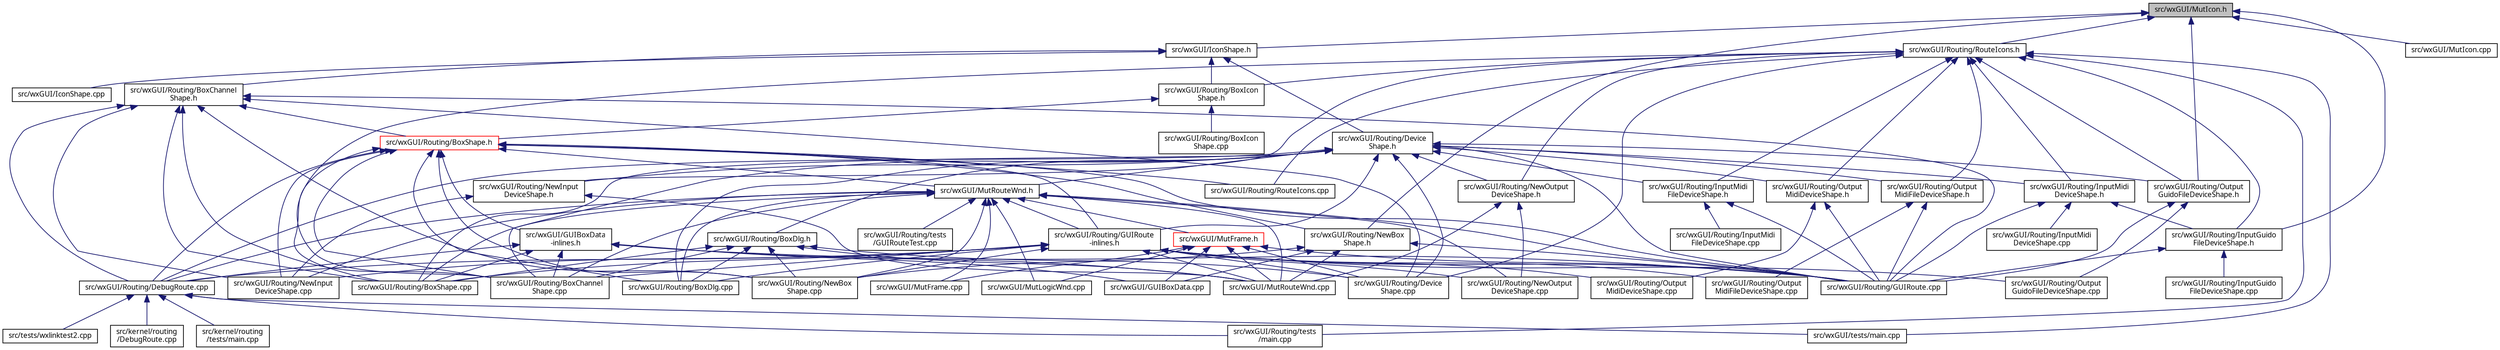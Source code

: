 digraph "src/wxGUI/MutIcon.h"
{
  edge [fontname="Sans",fontsize="10",labelfontname="Sans",labelfontsize="10"];
  node [fontname="Sans",fontsize="10",shape=record];
  Node11 [label="src/wxGUI/MutIcon.h",height=0.2,width=0.4,color="black", fillcolor="grey75", style="filled", fontcolor="black"];
  Node11 -> Node12 [dir="back",color="midnightblue",fontsize="10",style="solid",fontname="Sans"];
  Node12 [label="src/wxGUI/IconShape.h",height=0.2,width=0.4,color="black", fillcolor="white", style="filled",URL="$d5/d6f/IconShape_8h.html",tooltip="Icon shape. "];
  Node12 -> Node13 [dir="back",color="midnightblue",fontsize="10",style="solid",fontname="Sans"];
  Node13 [label="src/wxGUI/Routing/Device\lShape.h",height=0.2,width=0.4,color="black", fillcolor="white", style="filled",URL="$d9/d4d/DeviceShape_8h.html",tooltip="Device shape base class for route window. "];
  Node13 -> Node14 [dir="back",color="midnightblue",fontsize="10",style="solid",fontname="Sans"];
  Node14 [label="src/wxGUI/MutRouteWnd.h",height=0.2,width=0.4,color="black", fillcolor="white", style="filled",URL="$d3/dd7/MutRouteWnd_8h.html"];
  Node14 -> Node15 [dir="back",color="midnightblue",fontsize="10",style="solid",fontname="Sans"];
  Node15 [label="src/wxGUI/MutFrame.h",height=0.2,width=0.4,color="red", fillcolor="white", style="filled",URL="$dd/db5/MutFrame_8h.html"];
  Node15 -> Node18 [dir="back",color="midnightblue",fontsize="10",style="solid",fontname="Sans"];
  Node18 [label="src/wxGUI/GUIBoxData.cpp",height=0.2,width=0.4,color="black", fillcolor="white", style="filled",URL="$d2/dd3/GUIBoxData_8cpp.html"];
  Node15 -> Node26 [dir="back",color="midnightblue",fontsize="10",style="solid",fontname="Sans"];
  Node26 [label="src/wxGUI/MutFrame.cpp",height=0.2,width=0.4,color="black", fillcolor="white", style="filled",URL="$dc/df3/MutFrame_8cpp.html",tooltip="Mutabor Frame. "];
  Node15 -> Node33 [dir="back",color="midnightblue",fontsize="10",style="solid",fontname="Sans"];
  Node33 [label="src/wxGUI/MutLogicWnd.cpp",height=0.2,width=0.4,color="black", fillcolor="white", style="filled",URL="$df/d11/MutLogicWnd_8cpp.html",tooltip="Logic window. "];
  Node15 -> Node27 [dir="back",color="midnightblue",fontsize="10",style="solid",fontname="Sans"];
  Node27 [label="src/wxGUI/MutRouteWnd.cpp",height=0.2,width=0.4,color="black", fillcolor="white", style="filled",URL="$dc/def/MutRouteWnd_8cpp.html",tooltip="Routing window. "];
  Node15 -> Node35 [dir="back",color="midnightblue",fontsize="10",style="solid",fontname="Sans"];
  Node35 [label="src/wxGUI/Routing/Device\lShape.cpp",height=0.2,width=0.4,color="black", fillcolor="white", style="filled",URL="$d9/d94/DeviceShape_8cpp.html",tooltip="Device shape base class for route window. "];
  Node15 -> Node29 [dir="back",color="midnightblue",fontsize="10",style="solid",fontname="Sans"];
  Node29 [label="src/wxGUI/Routing/GUIRoute.cpp",height=0.2,width=0.4,color="black", fillcolor="white", style="filled",URL="$d4/dee/GUIRoute_8cpp.html"];
  Node14 -> Node26 [dir="back",color="midnightblue",fontsize="10",style="solid",fontname="Sans"];
  Node14 -> Node33 [dir="back",color="midnightblue",fontsize="10",style="solid",fontname="Sans"];
  Node14 -> Node27 [dir="back",color="midnightblue",fontsize="10",style="solid",fontname="Sans"];
  Node14 -> Node36 [dir="back",color="midnightblue",fontsize="10",style="solid",fontname="Sans"];
  Node36 [label="src/wxGUI/Routing/GUIRoute\l-inlines.h",height=0.2,width=0.4,color="black", fillcolor="white", style="filled",URL="$d2/d73/GUIRoute-inlines_8h.html"];
  Node36 -> Node27 [dir="back",color="midnightblue",fontsize="10",style="solid",fontname="Sans"];
  Node36 -> Node37 [dir="back",color="midnightblue",fontsize="10",style="solid",fontname="Sans"];
  Node37 [label="src/wxGUI/Routing/BoxChannel\lShape.cpp",height=0.2,width=0.4,color="black", fillcolor="white", style="filled",URL="$d9/d24/BoxChannelShape_8cpp.html",tooltip="Box shape for route window. "];
  Node36 -> Node38 [dir="back",color="midnightblue",fontsize="10",style="solid",fontname="Sans"];
  Node38 [label="src/wxGUI/Routing/BoxDlg.cpp",height=0.2,width=0.4,color="black", fillcolor="white", style="filled",URL="$d3/d2a/BoxDlg_8cpp.html",tooltip="Box dialog. "];
  Node36 -> Node39 [dir="back",color="midnightblue",fontsize="10",style="solid",fontname="Sans"];
  Node39 [label="src/wxGUI/Routing/BoxShape.cpp",height=0.2,width=0.4,color="black", fillcolor="white", style="filled",URL="$d8/db4/BoxShape_8cpp.html",tooltip="Box shape for route window. "];
  Node36 -> Node40 [dir="back",color="midnightblue",fontsize="10",style="solid",fontname="Sans"];
  Node40 [label="src/wxGUI/Routing/DebugRoute.cpp",height=0.2,width=0.4,color="black", fillcolor="white", style="filled",URL="$dc/de8/wxGUI_2Routing_2DebugRoute_8cpp.html",tooltip="Debug functions for routing system. "];
  Node40 -> Node41 [dir="back",color="midnightblue",fontsize="10",style="solid",fontname="Sans"];
  Node41 [label="src/kernel/routing\l/DebugRoute.cpp",height=0.2,width=0.4,color="black", fillcolor="white", style="filled",URL="$d8/d1c/kernel_2routing_2DebugRoute_8cpp.html"];
  Node40 -> Node42 [dir="back",color="midnightblue",fontsize="10",style="solid",fontname="Sans"];
  Node42 [label="src/kernel/routing\l/tests/main.cpp",height=0.2,width=0.4,color="black", fillcolor="white", style="filled",URL="$d1/de6/kernel_2routing_2tests_2main_8cpp.html"];
  Node40 -> Node43 [dir="back",color="midnightblue",fontsize="10",style="solid",fontname="Sans"];
  Node43 [label="src/tests/wxlinktest2.cpp",height=0.2,width=0.4,color="black", fillcolor="white", style="filled",URL="$df/d13/wxlinktest2_8cpp.html"];
  Node40 -> Node44 [dir="back",color="midnightblue",fontsize="10",style="solid",fontname="Sans"];
  Node44 [label="src/wxGUI/Routing/tests\l/main.cpp",height=0.2,width=0.4,color="black", fillcolor="white", style="filled",URL="$da/dee/wxGUI_2Routing_2tests_2main_8cpp.html"];
  Node40 -> Node45 [dir="back",color="midnightblue",fontsize="10",style="solid",fontname="Sans"];
  Node45 [label="src/wxGUI/tests/main.cpp",height=0.2,width=0.4,color="black", fillcolor="white", style="filled",URL="$d9/d27/wxGUI_2tests_2main_8cpp.html"];
  Node36 -> Node35 [dir="back",color="midnightblue",fontsize="10",style="solid",fontname="Sans"];
  Node36 -> Node29 [dir="back",color="midnightblue",fontsize="10",style="solid",fontname="Sans"];
  Node36 -> Node46 [dir="back",color="midnightblue",fontsize="10",style="solid",fontname="Sans"];
  Node46 [label="src/wxGUI/Routing/NewBox\lShape.cpp",height=0.2,width=0.4,color="black", fillcolor="white", style="filled",URL="$d8/dba/NewBoxShape_8cpp.html",tooltip="New box shape for route window. "];
  Node36 -> Node47 [dir="back",color="midnightblue",fontsize="10",style="solid",fontname="Sans"];
  Node47 [label="src/wxGUI/Routing/NewInput\lDeviceShape.cpp",height=0.2,width=0.4,color="black", fillcolor="white", style="filled",URL="$df/d62/NewInputDeviceShape_8cpp.html",tooltip="Devices Basisklassen. "];
  Node36 -> Node48 [dir="back",color="midnightblue",fontsize="10",style="solid",fontname="Sans"];
  Node48 [label="src/wxGUI/Routing/NewOutput\lDeviceShape.cpp",height=0.2,width=0.4,color="black", fillcolor="white", style="filled",URL="$d1/d73/NewOutputDeviceShape_8cpp.html",tooltip="New output device shape for route window. "];
  Node36 -> Node49 [dir="back",color="midnightblue",fontsize="10",style="solid",fontname="Sans"];
  Node49 [label="src/wxGUI/Routing/Output\lGuidoFileDeviceShape.cpp",height=0.2,width=0.4,color="black", fillcolor="white", style="filled",URL="$d3/d21/OutputGuidoFileDeviceShape_8cpp.html",tooltip="Input device shape for reading GUIDO files in the route window. "];
  Node36 -> Node50 [dir="back",color="midnightblue",fontsize="10",style="solid",fontname="Sans"];
  Node50 [label="src/wxGUI/Routing/Output\lMidiDeviceShape.cpp",height=0.2,width=0.4,color="black", fillcolor="white", style="filled",URL="$d6/d68/OutputMidiDeviceShape_8cpp.html",tooltip="MIDI input device shape for route window. "];
  Node36 -> Node51 [dir="back",color="midnightblue",fontsize="10",style="solid",fontname="Sans"];
  Node51 [label="src/wxGUI/Routing/Output\lMidiFileDeviceShape.cpp",height=0.2,width=0.4,color="black", fillcolor="white", style="filled",URL="$d5/d00/OutputMidiFileDeviceShape_8cpp.html",tooltip="Midi fiele input device shape for route window. "];
  Node14 -> Node37 [dir="back",color="midnightblue",fontsize="10",style="solid",fontname="Sans"];
  Node14 -> Node38 [dir="back",color="midnightblue",fontsize="10",style="solid",fontname="Sans"];
  Node14 -> Node39 [dir="back",color="midnightblue",fontsize="10",style="solid",fontname="Sans"];
  Node14 -> Node40 [dir="back",color="midnightblue",fontsize="10",style="solid",fontname="Sans"];
  Node14 -> Node29 [dir="back",color="midnightblue",fontsize="10",style="solid",fontname="Sans"];
  Node14 -> Node46 [dir="back",color="midnightblue",fontsize="10",style="solid",fontname="Sans"];
  Node14 -> Node47 [dir="back",color="midnightblue",fontsize="10",style="solid",fontname="Sans"];
  Node14 -> Node48 [dir="back",color="midnightblue",fontsize="10",style="solid",fontname="Sans"];
  Node14 -> Node52 [dir="back",color="midnightblue",fontsize="10",style="solid",fontname="Sans"];
  Node52 [label="src/wxGUI/Routing/tests\l/GUIRouteTest.cpp",height=0.2,width=0.4,color="black", fillcolor="white", style="filled",URL="$d9/d20/GUIRouteTest_8cpp.html"];
  Node13 -> Node53 [dir="back",color="midnightblue",fontsize="10",style="solid",fontname="Sans"];
  Node53 [label="src/wxGUI/Routing/BoxDlg.h",height=0.2,width=0.4,color="black", fillcolor="white", style="filled",URL="$d9/dd2/BoxDlg_8h.html"];
  Node53 -> Node27 [dir="back",color="midnightblue",fontsize="10",style="solid",fontname="Sans"];
  Node53 -> Node37 [dir="back",color="midnightblue",fontsize="10",style="solid",fontname="Sans"];
  Node53 -> Node38 [dir="back",color="midnightblue",fontsize="10",style="solid",fontname="Sans"];
  Node53 -> Node39 [dir="back",color="midnightblue",fontsize="10",style="solid",fontname="Sans"];
  Node53 -> Node35 [dir="back",color="midnightblue",fontsize="10",style="solid",fontname="Sans"];
  Node53 -> Node46 [dir="back",color="midnightblue",fontsize="10",style="solid",fontname="Sans"];
  Node13 -> Node54 [dir="back",color="midnightblue",fontsize="10",style="solid",fontname="Sans"];
  Node54 [label="src/wxGUI/Routing/NewInput\lDeviceShape.h",height=0.2,width=0.4,color="black", fillcolor="white", style="filled",URL="$d5/dba/NewInputDeviceShape_8h.html",tooltip="New input device shape for route window. "];
  Node54 -> Node27 [dir="back",color="midnightblue",fontsize="10",style="solid",fontname="Sans"];
  Node54 -> Node47 [dir="back",color="midnightblue",fontsize="10",style="solid",fontname="Sans"];
  Node13 -> Node55 [dir="back",color="midnightblue",fontsize="10",style="solid",fontname="Sans"];
  Node55 [label="src/wxGUI/Routing/NewOutput\lDeviceShape.h",height=0.2,width=0.4,color="black", fillcolor="white", style="filled",URL="$df/d7b/NewOutputDeviceShape_8h.html",tooltip="New output device shape for route window. "];
  Node55 -> Node27 [dir="back",color="midnightblue",fontsize="10",style="solid",fontname="Sans"];
  Node55 -> Node48 [dir="back",color="midnightblue",fontsize="10",style="solid",fontname="Sans"];
  Node13 -> Node36 [dir="back",color="midnightblue",fontsize="10",style="solid",fontname="Sans"];
  Node13 -> Node37 [dir="back",color="midnightblue",fontsize="10",style="solid",fontname="Sans"];
  Node13 -> Node38 [dir="back",color="midnightblue",fontsize="10",style="solid",fontname="Sans"];
  Node13 -> Node39 [dir="back",color="midnightblue",fontsize="10",style="solid",fontname="Sans"];
  Node13 -> Node40 [dir="back",color="midnightblue",fontsize="10",style="solid",fontname="Sans"];
  Node13 -> Node35 [dir="back",color="midnightblue",fontsize="10",style="solid",fontname="Sans"];
  Node13 -> Node29 [dir="back",color="midnightblue",fontsize="10",style="solid",fontname="Sans"];
  Node13 -> Node56 [dir="back",color="midnightblue",fontsize="10",style="solid",fontname="Sans"];
  Node56 [label="src/wxGUI/Routing/Output\lMidiDeviceShape.h",height=0.2,width=0.4,color="black", fillcolor="white", style="filled",URL="$d8/dcb/OutputMidiDeviceShape_8h.html",tooltip="MIDI output device shape for route window. "];
  Node56 -> Node29 [dir="back",color="midnightblue",fontsize="10",style="solid",fontname="Sans"];
  Node56 -> Node50 [dir="back",color="midnightblue",fontsize="10",style="solid",fontname="Sans"];
  Node13 -> Node57 [dir="back",color="midnightblue",fontsize="10",style="solid",fontname="Sans"];
  Node57 [label="src/wxGUI/Routing/Output\lMidiFileDeviceShape.h",height=0.2,width=0.4,color="black", fillcolor="white", style="filled",URL="$d4/de8/OutputMidiFileDeviceShape_8h.html",tooltip="MIDI file input device shape. "];
  Node57 -> Node29 [dir="back",color="midnightblue",fontsize="10",style="solid",fontname="Sans"];
  Node57 -> Node51 [dir="back",color="midnightblue",fontsize="10",style="solid",fontname="Sans"];
  Node13 -> Node58 [dir="back",color="midnightblue",fontsize="10",style="solid",fontname="Sans"];
  Node58 [label="src/wxGUI/Routing/Output\lGuidoFileDeviceShape.h",height=0.2,width=0.4,color="black", fillcolor="white", style="filled",URL="$db/d77/OutputGuidoFileDeviceShape_8h.html",tooltip="Devices Basisklassen. "];
  Node58 -> Node29 [dir="back",color="midnightblue",fontsize="10",style="solid",fontname="Sans"];
  Node58 -> Node49 [dir="back",color="midnightblue",fontsize="10",style="solid",fontname="Sans"];
  Node13 -> Node59 [dir="back",color="midnightblue",fontsize="10",style="solid",fontname="Sans"];
  Node59 [label="src/wxGUI/Routing/InputMidi\lDeviceShape.h",height=0.2,width=0.4,color="black", fillcolor="white", style="filled",URL="$d3/d5e/InputMidiDeviceShape_8h.html",tooltip="MIDI input device shape for route window. "];
  Node59 -> Node29 [dir="back",color="midnightblue",fontsize="10",style="solid",fontname="Sans"];
  Node59 -> Node60 [dir="back",color="midnightblue",fontsize="10",style="solid",fontname="Sans"];
  Node60 [label="src/wxGUI/Routing/InputGuido\lFileDeviceShape.h",height=0.2,width=0.4,color="black", fillcolor="white", style="filled",URL="$d9/d0d/InputGuidoFileDeviceShape_8h.html",tooltip="Guido/Salieri file input device class. "];
  Node60 -> Node29 [dir="back",color="midnightblue",fontsize="10",style="solid",fontname="Sans"];
  Node60 -> Node61 [dir="back",color="midnightblue",fontsize="10",style="solid",fontname="Sans"];
  Node61 [label="src/wxGUI/Routing/InputGuido\lFileDeviceShape.cpp",height=0.2,width=0.4,color="black", fillcolor="white", style="filled",URL="$d8/da8/InputGuidoFileDeviceShape_8cpp.html",tooltip="Input device shape for reading GUIDO files in the route window. "];
  Node59 -> Node62 [dir="back",color="midnightblue",fontsize="10",style="solid",fontname="Sans"];
  Node62 [label="src/wxGUI/Routing/InputMidi\lDeviceShape.cpp",height=0.2,width=0.4,color="black", fillcolor="white", style="filled",URL="$d1/d14/InputMidiDeviceShape_8cpp.html",tooltip="MIDI input device shape for route window. "];
  Node13 -> Node63 [dir="back",color="midnightblue",fontsize="10",style="solid",fontname="Sans"];
  Node63 [label="src/wxGUI/Routing/InputMidi\lFileDeviceShape.h",height=0.2,width=0.4,color="black", fillcolor="white", style="filled",URL="$d1/da8/InputMidiFileDeviceShape_8h.html",tooltip="MIDI file input device shape. "];
  Node63 -> Node29 [dir="back",color="midnightblue",fontsize="10",style="solid",fontname="Sans"];
  Node63 -> Node64 [dir="back",color="midnightblue",fontsize="10",style="solid",fontname="Sans"];
  Node64 [label="src/wxGUI/Routing/InputMidi\lFileDeviceShape.cpp",height=0.2,width=0.4,color="black", fillcolor="white", style="filled",URL="$d3/de3/InputMidiFileDeviceShape_8cpp.html",tooltip="Midi fiele input device shape for route window. "];
  Node12 -> Node65 [dir="back",color="midnightblue",fontsize="10",style="solid",fontname="Sans"];
  Node65 [label="src/wxGUI/Routing/BoxChannel\lShape.h",height=0.2,width=0.4,color="black", fillcolor="white", style="filled",URL="$d6/d68/BoxChannelShape_8h.html",tooltip="Box shape for route window. "];
  Node65 -> Node66 [dir="back",color="midnightblue",fontsize="10",style="solid",fontname="Sans"];
  Node66 [label="src/wxGUI/Routing/BoxShape.h",height=0.2,width=0.4,color="red", fillcolor="white", style="filled",URL="$d9/d49/BoxShape_8h.html",tooltip="Box shape for route window. "];
  Node66 -> Node14 [dir="back",color="midnightblue",fontsize="10",style="solid",fontname="Sans"];
  Node66 -> Node67 [dir="back",color="midnightblue",fontsize="10",style="solid",fontname="Sans"];
  Node67 [label="src/wxGUI/GUIBoxData\l-inlines.h",height=0.2,width=0.4,color="black", fillcolor="white", style="filled",URL="$d5/d12/GUIBoxData-inlines_8h.html"];
  Node67 -> Node18 [dir="back",color="midnightblue",fontsize="10",style="solid",fontname="Sans"];
  Node67 -> Node27 [dir="back",color="midnightblue",fontsize="10",style="solid",fontname="Sans"];
  Node67 -> Node37 [dir="back",color="midnightblue",fontsize="10",style="solid",fontname="Sans"];
  Node67 -> Node39 [dir="back",color="midnightblue",fontsize="10",style="solid",fontname="Sans"];
  Node67 -> Node40 [dir="back",color="midnightblue",fontsize="10",style="solid",fontname="Sans"];
  Node67 -> Node29 [dir="back",color="midnightblue",fontsize="10",style="solid",fontname="Sans"];
  Node66 -> Node68 [dir="back",color="midnightblue",fontsize="10",style="solid",fontname="Sans"];
  Node68 [label="src/wxGUI/Routing/NewBox\lShape.h",height=0.2,width=0.4,color="black", fillcolor="white", style="filled",URL="$d4/dcc/NewBoxShape_8h.html",tooltip="New box shape for route window. "];
  Node68 -> Node18 [dir="back",color="midnightblue",fontsize="10",style="solid",fontname="Sans"];
  Node68 -> Node27 [dir="back",color="midnightblue",fontsize="10",style="solid",fontname="Sans"];
  Node68 -> Node29 [dir="back",color="midnightblue",fontsize="10",style="solid",fontname="Sans"];
  Node68 -> Node46 [dir="back",color="midnightblue",fontsize="10",style="solid",fontname="Sans"];
  Node66 -> Node36 [dir="back",color="midnightblue",fontsize="10",style="solid",fontname="Sans"];
  Node66 -> Node37 [dir="back",color="midnightblue",fontsize="10",style="solid",fontname="Sans"];
  Node66 -> Node38 [dir="back",color="midnightblue",fontsize="10",style="solid",fontname="Sans"];
  Node66 -> Node39 [dir="back",color="midnightblue",fontsize="10",style="solid",fontname="Sans"];
  Node66 -> Node40 [dir="back",color="midnightblue",fontsize="10",style="solid",fontname="Sans"];
  Node66 -> Node29 [dir="back",color="midnightblue",fontsize="10",style="solid",fontname="Sans"];
  Node66 -> Node46 [dir="back",color="midnightblue",fontsize="10",style="solid",fontname="Sans"];
  Node66 -> Node47 [dir="back",color="midnightblue",fontsize="10",style="solid",fontname="Sans"];
  Node66 -> Node30 [dir="back",color="midnightblue",fontsize="10",style="solid",fontname="Sans"];
  Node30 [label="src/wxGUI/Routing/RouteIcons.cpp",height=0.2,width=0.4,color="black", fillcolor="white", style="filled",URL="$d1/d28/RouteIcons_8cpp.html",tooltip="Devices base classes. "];
  Node65 -> Node37 [dir="back",color="midnightblue",fontsize="10",style="solid",fontname="Sans"];
  Node65 -> Node39 [dir="back",color="midnightblue",fontsize="10",style="solid",fontname="Sans"];
  Node65 -> Node40 [dir="back",color="midnightblue",fontsize="10",style="solid",fontname="Sans"];
  Node65 -> Node35 [dir="back",color="midnightblue",fontsize="10",style="solid",fontname="Sans"];
  Node65 -> Node29 [dir="back",color="midnightblue",fontsize="10",style="solid",fontname="Sans"];
  Node65 -> Node46 [dir="back",color="midnightblue",fontsize="10",style="solid",fontname="Sans"];
  Node65 -> Node47 [dir="back",color="midnightblue",fontsize="10",style="solid",fontname="Sans"];
  Node12 -> Node69 [dir="back",color="midnightblue",fontsize="10",style="solid",fontname="Sans"];
  Node69 [label="src/wxGUI/Routing/BoxIcon\lShape.h",height=0.2,width=0.4,color="black", fillcolor="white", style="filled",URL="$d2/de0/BoxIconShape_8h.html",tooltip="Box icon shape for route window. "];
  Node69 -> Node66 [dir="back",color="midnightblue",fontsize="10",style="solid",fontname="Sans"];
  Node69 -> Node70 [dir="back",color="midnightblue",fontsize="10",style="solid",fontname="Sans"];
  Node70 [label="src/wxGUI/Routing/BoxIcon\lShape.cpp",height=0.2,width=0.4,color="black", fillcolor="white", style="filled",URL="$d7/dcb/BoxIconShape_8cpp.html",tooltip="Box icon shape for route window. "];
  Node12 -> Node71 [dir="back",color="midnightblue",fontsize="10",style="solid",fontname="Sans"];
  Node71 [label="src/wxGUI/IconShape.cpp",height=0.2,width=0.4,color="black", fillcolor="white", style="filled",URL="$dc/d76/IconShape_8cpp.html",tooltip="Icon shape. "];
  Node11 -> Node72 [dir="back",color="midnightblue",fontsize="10",style="solid",fontname="Sans"];
  Node72 [label="src/wxGUI/Routing/RouteIcons.h",height=0.2,width=0.4,color="black", fillcolor="white", style="filled",URL="$df/d40/RouteIcons_8h.html",tooltip="Devices base classes. "];
  Node72 -> Node69 [dir="back",color="midnightblue",fontsize="10",style="solid",fontname="Sans"];
  Node72 -> Node54 [dir="back",color="midnightblue",fontsize="10",style="solid",fontname="Sans"];
  Node72 -> Node55 [dir="back",color="midnightblue",fontsize="10",style="solid",fontname="Sans"];
  Node72 -> Node37 [dir="back",color="midnightblue",fontsize="10",style="solid",fontname="Sans"];
  Node72 -> Node35 [dir="back",color="midnightblue",fontsize="10",style="solid",fontname="Sans"];
  Node72 -> Node56 [dir="back",color="midnightblue",fontsize="10",style="solid",fontname="Sans"];
  Node72 -> Node57 [dir="back",color="midnightblue",fontsize="10",style="solid",fontname="Sans"];
  Node72 -> Node58 [dir="back",color="midnightblue",fontsize="10",style="solid",fontname="Sans"];
  Node72 -> Node59 [dir="back",color="midnightblue",fontsize="10",style="solid",fontname="Sans"];
  Node72 -> Node63 [dir="back",color="midnightblue",fontsize="10",style="solid",fontname="Sans"];
  Node72 -> Node60 [dir="back",color="midnightblue",fontsize="10",style="solid",fontname="Sans"];
  Node72 -> Node30 [dir="back",color="midnightblue",fontsize="10",style="solid",fontname="Sans"];
  Node72 -> Node44 [dir="back",color="midnightblue",fontsize="10",style="solid",fontname="Sans"];
  Node72 -> Node45 [dir="back",color="midnightblue",fontsize="10",style="solid",fontname="Sans"];
  Node11 -> Node68 [dir="back",color="midnightblue",fontsize="10",style="solid",fontname="Sans"];
  Node11 -> Node73 [dir="back",color="midnightblue",fontsize="10",style="solid",fontname="Sans"];
  Node73 [label="src/wxGUI/MutIcon.cpp",height=0.2,width=0.4,color="black", fillcolor="white", style="filled",URL="$d7/d19/MutIcon_8cpp.html",tooltip="Icon class fixing issues with Mac OS. "];
  Node11 -> Node58 [dir="back",color="midnightblue",fontsize="10",style="solid",fontname="Sans"];
  Node11 -> Node60 [dir="back",color="midnightblue",fontsize="10",style="solid",fontname="Sans"];
}
